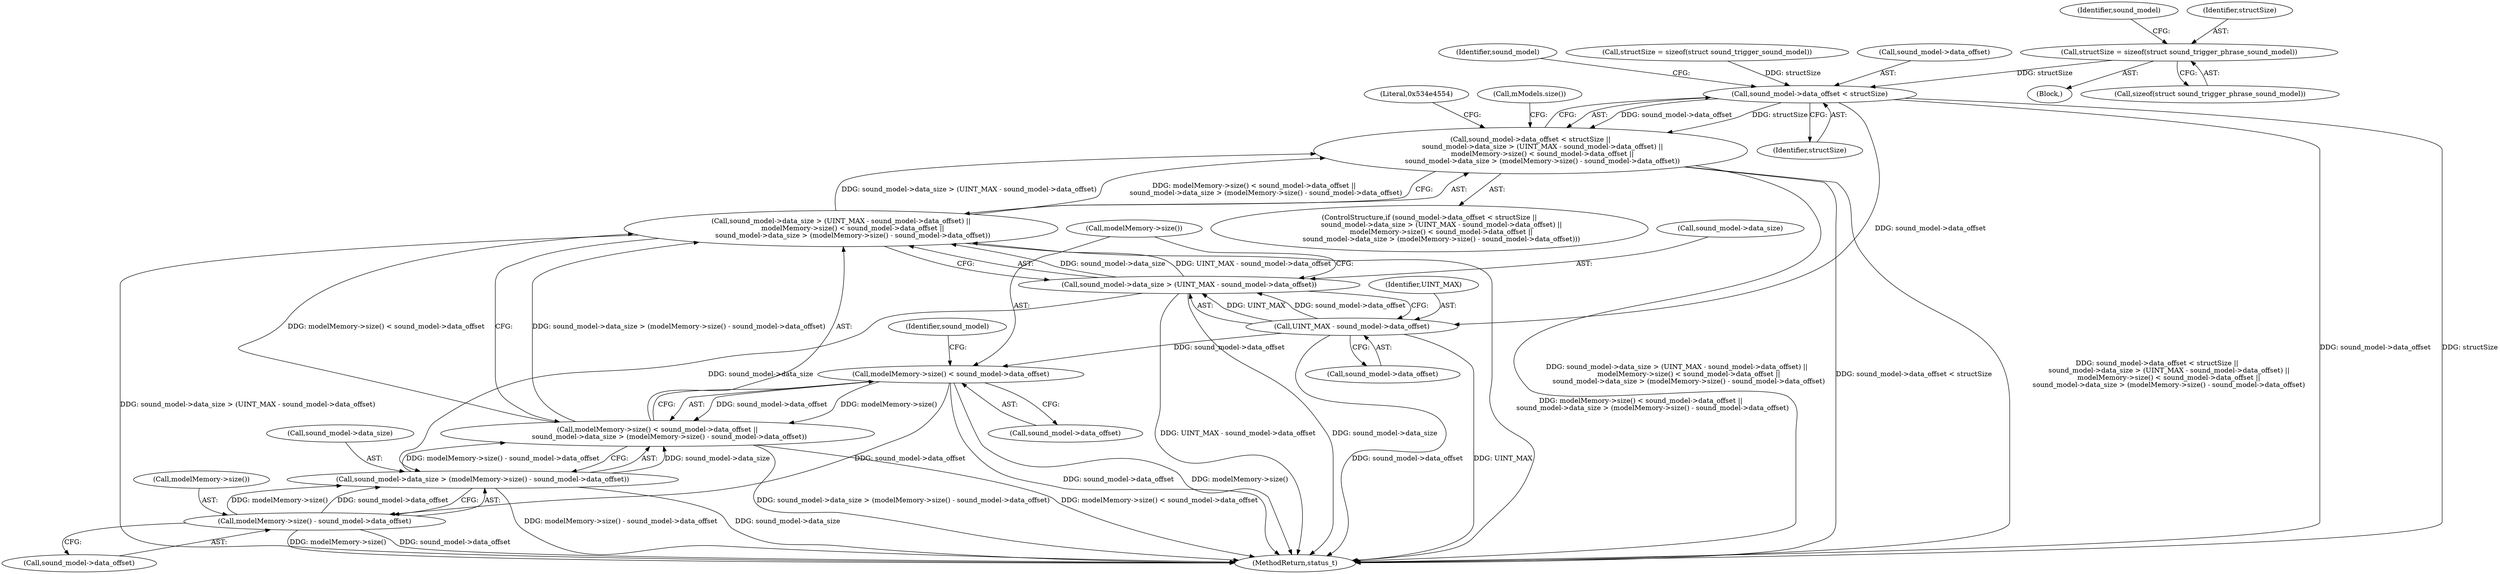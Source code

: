 digraph "0_Android_035cb12f392860113dce96116a5150e2fde6f0cc@API" {
"1000139" [label="(Call,structSize = sizeof(struct sound_trigger_phrase_sound_model))"];
"1000151" [label="(Call,sound_model->data_offset < structSize)"];
"1000150" [label="(Call,sound_model->data_offset < structSize ||\n           sound_model->data_size > (UINT_MAX - sound_model->data_offset) ||\n           modelMemory->size() < sound_model->data_offset ||\n           sound_model->data_size > (modelMemory->size() - sound_model->data_offset))"];
"1000161" [label="(Call,UINT_MAX - sound_model->data_offset)"];
"1000157" [label="(Call,sound_model->data_size > (UINT_MAX - sound_model->data_offset))"];
"1000156" [label="(Call,sound_model->data_size > (UINT_MAX - sound_model->data_offset) ||\n           modelMemory->size() < sound_model->data_offset ||\n           sound_model->data_size > (modelMemory->size() - sound_model->data_offset))"];
"1000172" [label="(Call,sound_model->data_size > (modelMemory->size() - sound_model->data_offset))"];
"1000166" [label="(Call,modelMemory->size() < sound_model->data_offset ||\n           sound_model->data_size > (modelMemory->size() - sound_model->data_offset))"];
"1000167" [label="(Call,modelMemory->size() < sound_model->data_offset)"];
"1000176" [label="(Call,modelMemory->size() - sound_model->data_offset)"];
"1000161" [label="(Call,UINT_MAX - sound_model->data_offset)"];
"1000138" [label="(Block,)"];
"1000159" [label="(Identifier,sound_model)"];
"1000149" [label="(ControlStructure,if (sound_model->data_offset < structSize ||\n           sound_model->data_size > (UINT_MAX - sound_model->data_offset) ||\n           modelMemory->size() < sound_model->data_offset ||\n           sound_model->data_size > (modelMemory->size() - sound_model->data_offset)))"];
"1000155" [label="(Identifier,structSize)"];
"1000153" [label="(Identifier,sound_model)"];
"1000254" [label="(MethodReturn,status_t)"];
"1000141" [label="(Call,sizeof(struct sound_trigger_phrase_sound_model))"];
"1000183" [label="(Literal,0x534e4554)"];
"1000163" [label="(Call,sound_model->data_offset)"];
"1000173" [label="(Call,sound_model->data_size)"];
"1000156" [label="(Call,sound_model->data_size > (UINT_MAX - sound_model->data_offset) ||\n           modelMemory->size() < sound_model->data_offset ||\n           sound_model->data_size > (modelMemory->size() - sound_model->data_offset))"];
"1000157" [label="(Call,sound_model->data_size > (UINT_MAX - sound_model->data_offset))"];
"1000176" [label="(Call,modelMemory->size() - sound_model->data_offset)"];
"1000177" [label="(Call,modelMemory->size())"];
"1000150" [label="(Call,sound_model->data_offset < structSize ||\n           sound_model->data_size > (UINT_MAX - sound_model->data_offset) ||\n           modelMemory->size() < sound_model->data_offset ||\n           sound_model->data_size > (modelMemory->size() - sound_model->data_offset))"];
"1000145" [label="(Call,structSize = sizeof(struct sound_trigger_sound_model))"];
"1000158" [label="(Call,sound_model->data_size)"];
"1000152" [label="(Call,sound_model->data_offset)"];
"1000151" [label="(Call,sound_model->data_offset < structSize)"];
"1000167" [label="(Call,modelMemory->size() < sound_model->data_offset)"];
"1000192" [label="(Call,mModels.size())"];
"1000162" [label="(Identifier,UINT_MAX)"];
"1000178" [label="(Call,sound_model->data_offset)"];
"1000169" [label="(Call,sound_model->data_offset)"];
"1000140" [label="(Identifier,structSize)"];
"1000139" [label="(Call,structSize = sizeof(struct sound_trigger_phrase_sound_model))"];
"1000168" [label="(Call,modelMemory->size())"];
"1000166" [label="(Call,modelMemory->size() < sound_model->data_offset ||\n           sound_model->data_size > (modelMemory->size() - sound_model->data_offset))"];
"1000172" [label="(Call,sound_model->data_size > (modelMemory->size() - sound_model->data_offset))"];
"1000174" [label="(Identifier,sound_model)"];
"1000139" -> "1000138"  [label="AST: "];
"1000139" -> "1000141"  [label="CFG: "];
"1000140" -> "1000139"  [label="AST: "];
"1000141" -> "1000139"  [label="AST: "];
"1000153" -> "1000139"  [label="CFG: "];
"1000139" -> "1000151"  [label="DDG: structSize"];
"1000151" -> "1000150"  [label="AST: "];
"1000151" -> "1000155"  [label="CFG: "];
"1000152" -> "1000151"  [label="AST: "];
"1000155" -> "1000151"  [label="AST: "];
"1000159" -> "1000151"  [label="CFG: "];
"1000150" -> "1000151"  [label="CFG: "];
"1000151" -> "1000254"  [label="DDG: sound_model->data_offset"];
"1000151" -> "1000254"  [label="DDG: structSize"];
"1000151" -> "1000150"  [label="DDG: sound_model->data_offset"];
"1000151" -> "1000150"  [label="DDG: structSize"];
"1000145" -> "1000151"  [label="DDG: structSize"];
"1000151" -> "1000161"  [label="DDG: sound_model->data_offset"];
"1000150" -> "1000149"  [label="AST: "];
"1000150" -> "1000156"  [label="CFG: "];
"1000156" -> "1000150"  [label="AST: "];
"1000183" -> "1000150"  [label="CFG: "];
"1000192" -> "1000150"  [label="CFG: "];
"1000150" -> "1000254"  [label="DDG: sound_model->data_offset < structSize"];
"1000150" -> "1000254"  [label="DDG: sound_model->data_offset < structSize ||\n           sound_model->data_size > (UINT_MAX - sound_model->data_offset) ||\n           modelMemory->size() < sound_model->data_offset ||\n           sound_model->data_size > (modelMemory->size() - sound_model->data_offset)"];
"1000150" -> "1000254"  [label="DDG: sound_model->data_size > (UINT_MAX - sound_model->data_offset) ||\n           modelMemory->size() < sound_model->data_offset ||\n           sound_model->data_size > (modelMemory->size() - sound_model->data_offset)"];
"1000156" -> "1000150"  [label="DDG: sound_model->data_size > (UINT_MAX - sound_model->data_offset)"];
"1000156" -> "1000150"  [label="DDG: modelMemory->size() < sound_model->data_offset ||\n           sound_model->data_size > (modelMemory->size() - sound_model->data_offset)"];
"1000161" -> "1000157"  [label="AST: "];
"1000161" -> "1000163"  [label="CFG: "];
"1000162" -> "1000161"  [label="AST: "];
"1000163" -> "1000161"  [label="AST: "];
"1000157" -> "1000161"  [label="CFG: "];
"1000161" -> "1000254"  [label="DDG: sound_model->data_offset"];
"1000161" -> "1000254"  [label="DDG: UINT_MAX"];
"1000161" -> "1000157"  [label="DDG: UINT_MAX"];
"1000161" -> "1000157"  [label="DDG: sound_model->data_offset"];
"1000161" -> "1000167"  [label="DDG: sound_model->data_offset"];
"1000157" -> "1000156"  [label="AST: "];
"1000158" -> "1000157"  [label="AST: "];
"1000168" -> "1000157"  [label="CFG: "];
"1000156" -> "1000157"  [label="CFG: "];
"1000157" -> "1000254"  [label="DDG: sound_model->data_size"];
"1000157" -> "1000254"  [label="DDG: UINT_MAX - sound_model->data_offset"];
"1000157" -> "1000156"  [label="DDG: sound_model->data_size"];
"1000157" -> "1000156"  [label="DDG: UINT_MAX - sound_model->data_offset"];
"1000157" -> "1000172"  [label="DDG: sound_model->data_size"];
"1000156" -> "1000166"  [label="CFG: "];
"1000166" -> "1000156"  [label="AST: "];
"1000156" -> "1000254"  [label="DDG: sound_model->data_size > (UINT_MAX - sound_model->data_offset)"];
"1000156" -> "1000254"  [label="DDG: modelMemory->size() < sound_model->data_offset ||\n           sound_model->data_size > (modelMemory->size() - sound_model->data_offset)"];
"1000166" -> "1000156"  [label="DDG: modelMemory->size() < sound_model->data_offset"];
"1000166" -> "1000156"  [label="DDG: sound_model->data_size > (modelMemory->size() - sound_model->data_offset)"];
"1000172" -> "1000166"  [label="AST: "];
"1000172" -> "1000176"  [label="CFG: "];
"1000173" -> "1000172"  [label="AST: "];
"1000176" -> "1000172"  [label="AST: "];
"1000166" -> "1000172"  [label="CFG: "];
"1000172" -> "1000254"  [label="DDG: modelMemory->size() - sound_model->data_offset"];
"1000172" -> "1000254"  [label="DDG: sound_model->data_size"];
"1000172" -> "1000166"  [label="DDG: sound_model->data_size"];
"1000172" -> "1000166"  [label="DDG: modelMemory->size() - sound_model->data_offset"];
"1000176" -> "1000172"  [label="DDG: modelMemory->size()"];
"1000176" -> "1000172"  [label="DDG: sound_model->data_offset"];
"1000166" -> "1000167"  [label="CFG: "];
"1000167" -> "1000166"  [label="AST: "];
"1000166" -> "1000254"  [label="DDG: sound_model->data_size > (modelMemory->size() - sound_model->data_offset)"];
"1000166" -> "1000254"  [label="DDG: modelMemory->size() < sound_model->data_offset"];
"1000167" -> "1000166"  [label="DDG: modelMemory->size()"];
"1000167" -> "1000166"  [label="DDG: sound_model->data_offset"];
"1000167" -> "1000169"  [label="CFG: "];
"1000168" -> "1000167"  [label="AST: "];
"1000169" -> "1000167"  [label="AST: "];
"1000174" -> "1000167"  [label="CFG: "];
"1000167" -> "1000254"  [label="DDG: sound_model->data_offset"];
"1000167" -> "1000254"  [label="DDG: modelMemory->size()"];
"1000167" -> "1000176"  [label="DDG: sound_model->data_offset"];
"1000176" -> "1000178"  [label="CFG: "];
"1000177" -> "1000176"  [label="AST: "];
"1000178" -> "1000176"  [label="AST: "];
"1000176" -> "1000254"  [label="DDG: sound_model->data_offset"];
"1000176" -> "1000254"  [label="DDG: modelMemory->size()"];
}
